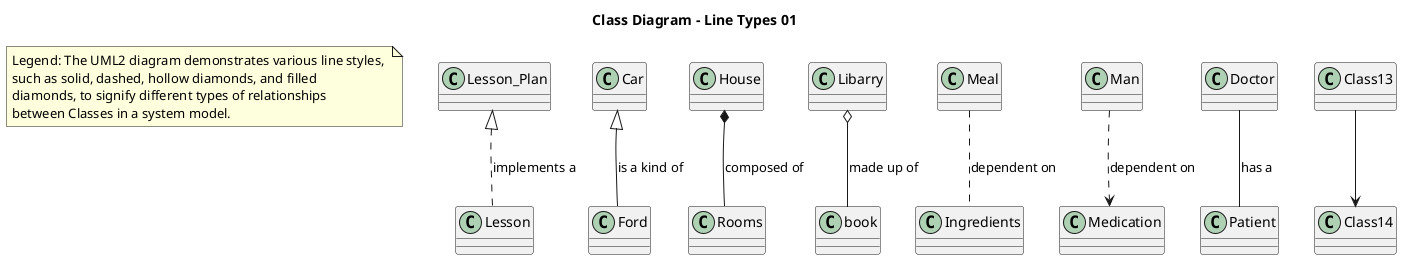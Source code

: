 @startuml
title Class Diagram - Line Types 01
note "Legend: The UML2 diagram demonstrates various line styles, \nsuch as solid, dashed, hollow diamonds, and filled \ndiamonds, to signify different types of relationships \nbetween Classes in a system model." as n1

Lesson_Plan <|.. Lesson: implements a
Car <|-- Ford: is a kind of
House *-- Rooms: composed of
Libarry o-- book: made up of
Meal .. Ingredients: dependent on
Man ..> Medication: dependent on
Doctor  -- Patient: has a
Class13 --> Class14
@enduml